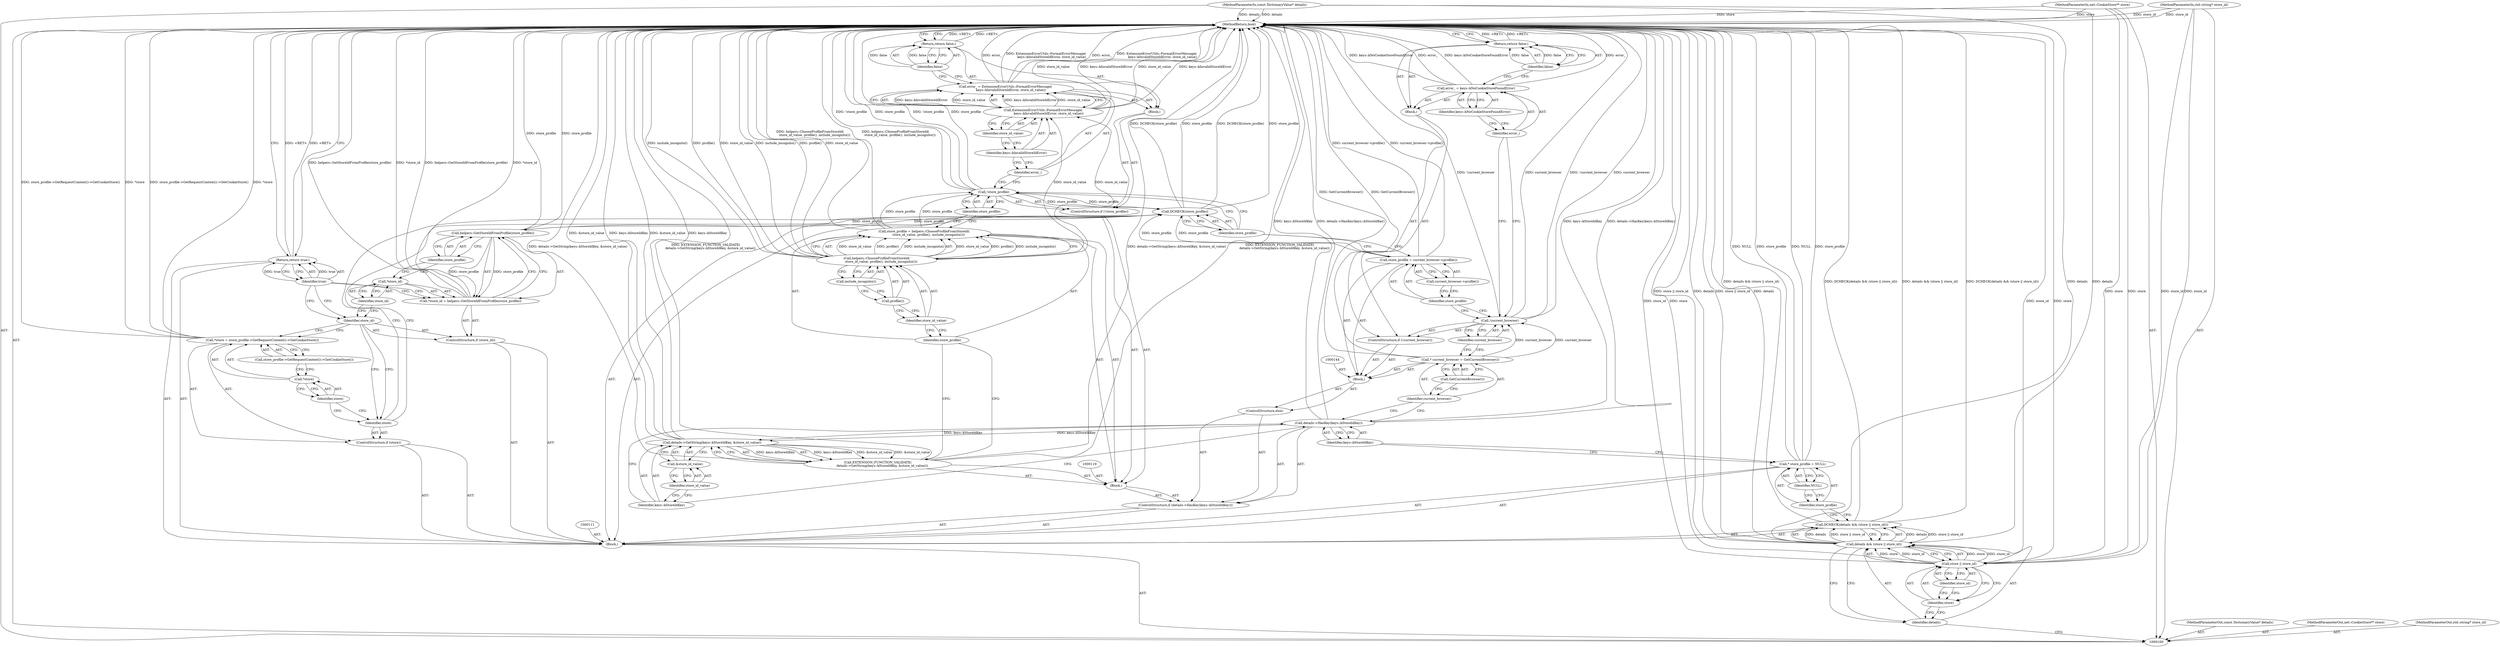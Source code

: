 digraph "1_Chrome_b7e899141194fa27d55a990e38ae8bdcc5183a90" {
"1000177" [label="(MethodReturn,bool)"];
"1000101" [label="(MethodParameterIn,const DictionaryValue* details)"];
"1000262" [label="(MethodParameterOut,const DictionaryValue* details)"];
"1000127" [label="(Call,helpers::ChooseProfileFromStoreId(\n         store_id_value, profile(), include_incognito()))"];
"1000125" [label="(Call,store_profile = helpers::ChooseProfileFromStoreId(\n         store_id_value, profile(), include_incognito()))"];
"1000126" [label="(Identifier,store_profile)"];
"1000129" [label="(Call,profile())"];
"1000130" [label="(Call,include_incognito())"];
"1000128" [label="(Identifier,store_id_value)"];
"1000133" [label="(Identifier,store_profile)"];
"1000134" [label="(Block,)"];
"1000131" [label="(ControlStructure,if (!store_profile))"];
"1000132" [label="(Call,!store_profile)"];
"1000137" [label="(Call,ExtensionErrorUtils::FormatErrorMessage(\n           keys::kInvalidStoreIdError, store_id_value))"];
"1000135" [label="(Call,error_ = ExtensionErrorUtils::FormatErrorMessage(\n           keys::kInvalidStoreIdError, store_id_value))"];
"1000136" [label="(Identifier,error_)"];
"1000138" [label="(Identifier,keys::kInvalidStoreIdError)"];
"1000139" [label="(Identifier,store_id_value)"];
"1000141" [label="(Identifier,false)"];
"1000140" [label="(Return,return false;)"];
"1000142" [label="(ControlStructure,else)"];
"1000145" [label="(Call,* current_browser = GetCurrentBrowser())"];
"1000146" [label="(Identifier,current_browser)"];
"1000147" [label="(Call,GetCurrentBrowser())"];
"1000143" [label="(Block,)"];
"1000150" [label="(Identifier,current_browser)"];
"1000151" [label="(Block,)"];
"1000148" [label="(ControlStructure,if (!current_browser))"];
"1000149" [label="(Call,!current_browser)"];
"1000102" [label="(MethodParameterIn,net::CookieStore** store)"];
"1000263" [label="(MethodParameterOut,net::CookieStore** store)"];
"1000154" [label="(Identifier,keys::kNoCookieStoreFoundError)"];
"1000152" [label="(Call,error_ = keys::kNoCookieStoreFoundError)"];
"1000153" [label="(Identifier,error_)"];
"1000156" [label="(Identifier,false)"];
"1000155" [label="(Return,return false;)"];
"1000159" [label="(Call,current_browser->profile())"];
"1000157" [label="(Call,store_profile = current_browser->profile())"];
"1000158" [label="(Identifier,store_profile)"];
"1000160" [label="(Call,DCHECK(store_profile))"];
"1000161" [label="(Identifier,store_profile)"];
"1000162" [label="(ControlStructure,if (store))"];
"1000163" [label="(Identifier,store)"];
"1000167" [label="(Call,store_profile->GetRequestContext()->GetCookieStore())"];
"1000164" [label="(Call,*store = store_profile->GetRequestContext()->GetCookieStore())"];
"1000165" [label="(Call,*store)"];
"1000166" [label="(Identifier,store)"];
"1000168" [label="(ControlStructure,if (store_id))"];
"1000169" [label="(Identifier,store_id)"];
"1000173" [label="(Call,helpers::GetStoreIdFromProfile(store_profile))"];
"1000170" [label="(Call,*store_id = helpers::GetStoreIdFromProfile(store_profile))"];
"1000171" [label="(Call,*store_id)"];
"1000174" [label="(Identifier,store_profile)"];
"1000172" [label="(Identifier,store_id)"];
"1000103" [label="(MethodParameterIn,std::string* store_id)"];
"1000264" [label="(MethodParameterOut,std::string* store_id)"];
"1000104" [label="(Block,)"];
"1000176" [label="(Identifier,true)"];
"1000175" [label="(Return,return true;)"];
"1000106" [label="(Call,details && (store || store_id))"];
"1000107" [label="(Identifier,details)"];
"1000108" [label="(Call,store || store_id)"];
"1000109" [label="(Identifier,store)"];
"1000105" [label="(Call,DCHECK(details && (store || store_id)))"];
"1000110" [label="(Identifier,store_id)"];
"1000112" [label="(Call,* store_profile = NULL)"];
"1000113" [label="(Identifier,store_profile)"];
"1000114" [label="(Identifier,NULL)"];
"1000117" [label="(Identifier,keys::kStoreIdKey)"];
"1000115" [label="(ControlStructure,if (details->HasKey(keys::kStoreIdKey)))"];
"1000116" [label="(Call,details->HasKey(keys::kStoreIdKey))"];
"1000118" [label="(Block,)"];
"1000120" [label="(Call,EXTENSION_FUNCTION_VALIDATE(\n         details->GetString(keys::kStoreIdKey, &store_id_value)))"];
"1000122" [label="(Identifier,keys::kStoreIdKey)"];
"1000123" [label="(Call,&store_id_value)"];
"1000124" [label="(Identifier,store_id_value)"];
"1000121" [label="(Call,details->GetString(keys::kStoreIdKey, &store_id_value))"];
"1000177" -> "1000100"  [label="AST: "];
"1000177" -> "1000140"  [label="CFG: "];
"1000177" -> "1000155"  [label="CFG: "];
"1000177" -> "1000175"  [label="CFG: "];
"1000155" -> "1000177"  [label="DDG: <RET>"];
"1000140" -> "1000177"  [label="DDG: <RET>"];
"1000175" -> "1000177"  [label="DDG: <RET>"];
"1000106" -> "1000177"  [label="DDG: store || store_id"];
"1000106" -> "1000177"  [label="DDG: details"];
"1000105" -> "1000177"  [label="DDG: DCHECK(details && (store || store_id))"];
"1000105" -> "1000177"  [label="DDG: details && (store || store_id)"];
"1000120" -> "1000177"  [label="DDG: details->GetString(keys::kStoreIdKey, &store_id_value)"];
"1000120" -> "1000177"  [label="DDG: EXTENSION_FUNCTION_VALIDATE(\n         details->GetString(keys::kStoreIdKey, &store_id_value))"];
"1000149" -> "1000177"  [label="DDG: !current_browser"];
"1000149" -> "1000177"  [label="DDG: current_browser"];
"1000152" -> "1000177"  [label="DDG: keys::kNoCookieStoreFoundError"];
"1000152" -> "1000177"  [label="DDG: error_"];
"1000164" -> "1000177"  [label="DDG: *store"];
"1000164" -> "1000177"  [label="DDG: store_profile->GetRequestContext()->GetCookieStore()"];
"1000157" -> "1000177"  [label="DDG: current_browser->profile()"];
"1000116" -> "1000177"  [label="DDG: keys::kStoreIdKey"];
"1000116" -> "1000177"  [label="DDG: details->HasKey(keys::kStoreIdKey)"];
"1000127" -> "1000177"  [label="DDG: include_incognito()"];
"1000127" -> "1000177"  [label="DDG: profile()"];
"1000127" -> "1000177"  [label="DDG: store_id_value"];
"1000112" -> "1000177"  [label="DDG: NULL"];
"1000112" -> "1000177"  [label="DDG: store_profile"];
"1000160" -> "1000177"  [label="DDG: DCHECK(store_profile)"];
"1000160" -> "1000177"  [label="DDG: store_profile"];
"1000121" -> "1000177"  [label="DDG: &store_id_value"];
"1000121" -> "1000177"  [label="DDG: keys::kStoreIdKey"];
"1000132" -> "1000177"  [label="DDG: !store_profile"];
"1000132" -> "1000177"  [label="DDG: store_profile"];
"1000137" -> "1000177"  [label="DDG: store_id_value"];
"1000137" -> "1000177"  [label="DDG: keys::kInvalidStoreIdError"];
"1000103" -> "1000177"  [label="DDG: store_id"];
"1000125" -> "1000177"  [label="DDG: helpers::ChooseProfileFromStoreId(\n         store_id_value, profile(), include_incognito())"];
"1000102" -> "1000177"  [label="DDG: store"];
"1000101" -> "1000177"  [label="DDG: details"];
"1000108" -> "1000177"  [label="DDG: store_id"];
"1000108" -> "1000177"  [label="DDG: store"];
"1000170" -> "1000177"  [label="DDG: helpers::GetStoreIdFromProfile(store_profile)"];
"1000170" -> "1000177"  [label="DDG: *store_id"];
"1000135" -> "1000177"  [label="DDG: error_"];
"1000135" -> "1000177"  [label="DDG: ExtensionErrorUtils::FormatErrorMessage(\n           keys::kInvalidStoreIdError, store_id_value)"];
"1000145" -> "1000177"  [label="DDG: GetCurrentBrowser()"];
"1000173" -> "1000177"  [label="DDG: store_profile"];
"1000101" -> "1000100"  [label="AST: "];
"1000101" -> "1000177"  [label="DDG: details"];
"1000101" -> "1000106"  [label="DDG: details"];
"1000262" -> "1000100"  [label="AST: "];
"1000127" -> "1000125"  [label="AST: "];
"1000127" -> "1000130"  [label="CFG: "];
"1000128" -> "1000127"  [label="AST: "];
"1000129" -> "1000127"  [label="AST: "];
"1000130" -> "1000127"  [label="AST: "];
"1000125" -> "1000127"  [label="CFG: "];
"1000127" -> "1000177"  [label="DDG: include_incognito()"];
"1000127" -> "1000177"  [label="DDG: profile()"];
"1000127" -> "1000177"  [label="DDG: store_id_value"];
"1000127" -> "1000125"  [label="DDG: store_id_value"];
"1000127" -> "1000125"  [label="DDG: profile()"];
"1000127" -> "1000125"  [label="DDG: include_incognito()"];
"1000127" -> "1000137"  [label="DDG: store_id_value"];
"1000125" -> "1000118"  [label="AST: "];
"1000125" -> "1000127"  [label="CFG: "];
"1000126" -> "1000125"  [label="AST: "];
"1000127" -> "1000125"  [label="AST: "];
"1000133" -> "1000125"  [label="CFG: "];
"1000125" -> "1000177"  [label="DDG: helpers::ChooseProfileFromStoreId(\n         store_id_value, profile(), include_incognito())"];
"1000127" -> "1000125"  [label="DDG: store_id_value"];
"1000127" -> "1000125"  [label="DDG: profile()"];
"1000127" -> "1000125"  [label="DDG: include_incognito()"];
"1000125" -> "1000132"  [label="DDG: store_profile"];
"1000126" -> "1000125"  [label="AST: "];
"1000126" -> "1000120"  [label="CFG: "];
"1000128" -> "1000126"  [label="CFG: "];
"1000129" -> "1000127"  [label="AST: "];
"1000129" -> "1000128"  [label="CFG: "];
"1000130" -> "1000129"  [label="CFG: "];
"1000130" -> "1000127"  [label="AST: "];
"1000130" -> "1000129"  [label="CFG: "];
"1000127" -> "1000130"  [label="CFG: "];
"1000128" -> "1000127"  [label="AST: "];
"1000128" -> "1000126"  [label="CFG: "];
"1000129" -> "1000128"  [label="CFG: "];
"1000133" -> "1000132"  [label="AST: "];
"1000133" -> "1000125"  [label="CFG: "];
"1000132" -> "1000133"  [label="CFG: "];
"1000134" -> "1000131"  [label="AST: "];
"1000135" -> "1000134"  [label="AST: "];
"1000140" -> "1000134"  [label="AST: "];
"1000131" -> "1000118"  [label="AST: "];
"1000132" -> "1000131"  [label="AST: "];
"1000134" -> "1000131"  [label="AST: "];
"1000132" -> "1000131"  [label="AST: "];
"1000132" -> "1000133"  [label="CFG: "];
"1000133" -> "1000132"  [label="AST: "];
"1000136" -> "1000132"  [label="CFG: "];
"1000161" -> "1000132"  [label="CFG: "];
"1000132" -> "1000177"  [label="DDG: !store_profile"];
"1000132" -> "1000177"  [label="DDG: store_profile"];
"1000125" -> "1000132"  [label="DDG: store_profile"];
"1000132" -> "1000160"  [label="DDG: store_profile"];
"1000137" -> "1000135"  [label="AST: "];
"1000137" -> "1000139"  [label="CFG: "];
"1000138" -> "1000137"  [label="AST: "];
"1000139" -> "1000137"  [label="AST: "];
"1000135" -> "1000137"  [label="CFG: "];
"1000137" -> "1000177"  [label="DDG: store_id_value"];
"1000137" -> "1000177"  [label="DDG: keys::kInvalidStoreIdError"];
"1000137" -> "1000135"  [label="DDG: keys::kInvalidStoreIdError"];
"1000137" -> "1000135"  [label="DDG: store_id_value"];
"1000127" -> "1000137"  [label="DDG: store_id_value"];
"1000135" -> "1000134"  [label="AST: "];
"1000135" -> "1000137"  [label="CFG: "];
"1000136" -> "1000135"  [label="AST: "];
"1000137" -> "1000135"  [label="AST: "];
"1000141" -> "1000135"  [label="CFG: "];
"1000135" -> "1000177"  [label="DDG: error_"];
"1000135" -> "1000177"  [label="DDG: ExtensionErrorUtils::FormatErrorMessage(\n           keys::kInvalidStoreIdError, store_id_value)"];
"1000137" -> "1000135"  [label="DDG: keys::kInvalidStoreIdError"];
"1000137" -> "1000135"  [label="DDG: store_id_value"];
"1000136" -> "1000135"  [label="AST: "];
"1000136" -> "1000132"  [label="CFG: "];
"1000138" -> "1000136"  [label="CFG: "];
"1000138" -> "1000137"  [label="AST: "];
"1000138" -> "1000136"  [label="CFG: "];
"1000139" -> "1000138"  [label="CFG: "];
"1000139" -> "1000137"  [label="AST: "];
"1000139" -> "1000138"  [label="CFG: "];
"1000137" -> "1000139"  [label="CFG: "];
"1000141" -> "1000140"  [label="AST: "];
"1000141" -> "1000135"  [label="CFG: "];
"1000140" -> "1000141"  [label="CFG: "];
"1000141" -> "1000140"  [label="DDG: false"];
"1000140" -> "1000134"  [label="AST: "];
"1000140" -> "1000141"  [label="CFG: "];
"1000141" -> "1000140"  [label="AST: "];
"1000177" -> "1000140"  [label="CFG: "];
"1000140" -> "1000177"  [label="DDG: <RET>"];
"1000141" -> "1000140"  [label="DDG: false"];
"1000142" -> "1000115"  [label="AST: "];
"1000143" -> "1000142"  [label="AST: "];
"1000145" -> "1000143"  [label="AST: "];
"1000145" -> "1000147"  [label="CFG: "];
"1000146" -> "1000145"  [label="AST: "];
"1000147" -> "1000145"  [label="AST: "];
"1000150" -> "1000145"  [label="CFG: "];
"1000145" -> "1000177"  [label="DDG: GetCurrentBrowser()"];
"1000145" -> "1000149"  [label="DDG: current_browser"];
"1000146" -> "1000145"  [label="AST: "];
"1000146" -> "1000116"  [label="CFG: "];
"1000147" -> "1000146"  [label="CFG: "];
"1000147" -> "1000145"  [label="AST: "];
"1000147" -> "1000146"  [label="CFG: "];
"1000145" -> "1000147"  [label="CFG: "];
"1000143" -> "1000142"  [label="AST: "];
"1000144" -> "1000143"  [label="AST: "];
"1000145" -> "1000143"  [label="AST: "];
"1000148" -> "1000143"  [label="AST: "];
"1000157" -> "1000143"  [label="AST: "];
"1000150" -> "1000149"  [label="AST: "];
"1000150" -> "1000145"  [label="CFG: "];
"1000149" -> "1000150"  [label="CFG: "];
"1000151" -> "1000148"  [label="AST: "];
"1000152" -> "1000151"  [label="AST: "];
"1000155" -> "1000151"  [label="AST: "];
"1000148" -> "1000143"  [label="AST: "];
"1000149" -> "1000148"  [label="AST: "];
"1000151" -> "1000148"  [label="AST: "];
"1000149" -> "1000148"  [label="AST: "];
"1000149" -> "1000150"  [label="CFG: "];
"1000150" -> "1000149"  [label="AST: "];
"1000153" -> "1000149"  [label="CFG: "];
"1000158" -> "1000149"  [label="CFG: "];
"1000149" -> "1000177"  [label="DDG: !current_browser"];
"1000149" -> "1000177"  [label="DDG: current_browser"];
"1000145" -> "1000149"  [label="DDG: current_browser"];
"1000102" -> "1000100"  [label="AST: "];
"1000102" -> "1000177"  [label="DDG: store"];
"1000102" -> "1000108"  [label="DDG: store"];
"1000263" -> "1000100"  [label="AST: "];
"1000154" -> "1000152"  [label="AST: "];
"1000154" -> "1000153"  [label="CFG: "];
"1000152" -> "1000154"  [label="CFG: "];
"1000152" -> "1000151"  [label="AST: "];
"1000152" -> "1000154"  [label="CFG: "];
"1000153" -> "1000152"  [label="AST: "];
"1000154" -> "1000152"  [label="AST: "];
"1000156" -> "1000152"  [label="CFG: "];
"1000152" -> "1000177"  [label="DDG: keys::kNoCookieStoreFoundError"];
"1000152" -> "1000177"  [label="DDG: error_"];
"1000153" -> "1000152"  [label="AST: "];
"1000153" -> "1000149"  [label="CFG: "];
"1000154" -> "1000153"  [label="CFG: "];
"1000156" -> "1000155"  [label="AST: "];
"1000156" -> "1000152"  [label="CFG: "];
"1000155" -> "1000156"  [label="CFG: "];
"1000156" -> "1000155"  [label="DDG: false"];
"1000155" -> "1000151"  [label="AST: "];
"1000155" -> "1000156"  [label="CFG: "];
"1000156" -> "1000155"  [label="AST: "];
"1000177" -> "1000155"  [label="CFG: "];
"1000155" -> "1000177"  [label="DDG: <RET>"];
"1000156" -> "1000155"  [label="DDG: false"];
"1000159" -> "1000157"  [label="AST: "];
"1000159" -> "1000158"  [label="CFG: "];
"1000157" -> "1000159"  [label="CFG: "];
"1000157" -> "1000143"  [label="AST: "];
"1000157" -> "1000159"  [label="CFG: "];
"1000158" -> "1000157"  [label="AST: "];
"1000159" -> "1000157"  [label="AST: "];
"1000161" -> "1000157"  [label="CFG: "];
"1000157" -> "1000177"  [label="DDG: current_browser->profile()"];
"1000157" -> "1000160"  [label="DDG: store_profile"];
"1000158" -> "1000157"  [label="AST: "];
"1000158" -> "1000149"  [label="CFG: "];
"1000159" -> "1000158"  [label="CFG: "];
"1000160" -> "1000104"  [label="AST: "];
"1000160" -> "1000161"  [label="CFG: "];
"1000161" -> "1000160"  [label="AST: "];
"1000163" -> "1000160"  [label="CFG: "];
"1000160" -> "1000177"  [label="DDG: DCHECK(store_profile)"];
"1000160" -> "1000177"  [label="DDG: store_profile"];
"1000157" -> "1000160"  [label="DDG: store_profile"];
"1000132" -> "1000160"  [label="DDG: store_profile"];
"1000160" -> "1000173"  [label="DDG: store_profile"];
"1000161" -> "1000160"  [label="AST: "];
"1000161" -> "1000132"  [label="CFG: "];
"1000161" -> "1000157"  [label="CFG: "];
"1000160" -> "1000161"  [label="CFG: "];
"1000162" -> "1000104"  [label="AST: "];
"1000163" -> "1000162"  [label="AST: "];
"1000164" -> "1000162"  [label="AST: "];
"1000163" -> "1000162"  [label="AST: "];
"1000163" -> "1000160"  [label="CFG: "];
"1000166" -> "1000163"  [label="CFG: "];
"1000169" -> "1000163"  [label="CFG: "];
"1000167" -> "1000164"  [label="AST: "];
"1000167" -> "1000165"  [label="CFG: "];
"1000164" -> "1000167"  [label="CFG: "];
"1000164" -> "1000162"  [label="AST: "];
"1000164" -> "1000167"  [label="CFG: "];
"1000165" -> "1000164"  [label="AST: "];
"1000167" -> "1000164"  [label="AST: "];
"1000169" -> "1000164"  [label="CFG: "];
"1000164" -> "1000177"  [label="DDG: *store"];
"1000164" -> "1000177"  [label="DDG: store_profile->GetRequestContext()->GetCookieStore()"];
"1000165" -> "1000164"  [label="AST: "];
"1000165" -> "1000166"  [label="CFG: "];
"1000166" -> "1000165"  [label="AST: "];
"1000167" -> "1000165"  [label="CFG: "];
"1000166" -> "1000165"  [label="AST: "];
"1000166" -> "1000163"  [label="CFG: "];
"1000165" -> "1000166"  [label="CFG: "];
"1000168" -> "1000104"  [label="AST: "];
"1000169" -> "1000168"  [label="AST: "];
"1000170" -> "1000168"  [label="AST: "];
"1000169" -> "1000168"  [label="AST: "];
"1000169" -> "1000164"  [label="CFG: "];
"1000169" -> "1000163"  [label="CFG: "];
"1000172" -> "1000169"  [label="CFG: "];
"1000176" -> "1000169"  [label="CFG: "];
"1000173" -> "1000170"  [label="AST: "];
"1000173" -> "1000174"  [label="CFG: "];
"1000174" -> "1000173"  [label="AST: "];
"1000170" -> "1000173"  [label="CFG: "];
"1000173" -> "1000177"  [label="DDG: store_profile"];
"1000173" -> "1000170"  [label="DDG: store_profile"];
"1000160" -> "1000173"  [label="DDG: store_profile"];
"1000170" -> "1000168"  [label="AST: "];
"1000170" -> "1000173"  [label="CFG: "];
"1000171" -> "1000170"  [label="AST: "];
"1000173" -> "1000170"  [label="AST: "];
"1000176" -> "1000170"  [label="CFG: "];
"1000170" -> "1000177"  [label="DDG: helpers::GetStoreIdFromProfile(store_profile)"];
"1000170" -> "1000177"  [label="DDG: *store_id"];
"1000173" -> "1000170"  [label="DDG: store_profile"];
"1000171" -> "1000170"  [label="AST: "];
"1000171" -> "1000172"  [label="CFG: "];
"1000172" -> "1000171"  [label="AST: "];
"1000174" -> "1000171"  [label="CFG: "];
"1000174" -> "1000173"  [label="AST: "];
"1000174" -> "1000171"  [label="CFG: "];
"1000173" -> "1000174"  [label="CFG: "];
"1000172" -> "1000171"  [label="AST: "];
"1000172" -> "1000169"  [label="CFG: "];
"1000171" -> "1000172"  [label="CFG: "];
"1000103" -> "1000100"  [label="AST: "];
"1000103" -> "1000177"  [label="DDG: store_id"];
"1000103" -> "1000108"  [label="DDG: store_id"];
"1000264" -> "1000100"  [label="AST: "];
"1000104" -> "1000100"  [label="AST: "];
"1000105" -> "1000104"  [label="AST: "];
"1000111" -> "1000104"  [label="AST: "];
"1000112" -> "1000104"  [label="AST: "];
"1000115" -> "1000104"  [label="AST: "];
"1000160" -> "1000104"  [label="AST: "];
"1000162" -> "1000104"  [label="AST: "];
"1000168" -> "1000104"  [label="AST: "];
"1000175" -> "1000104"  [label="AST: "];
"1000176" -> "1000175"  [label="AST: "];
"1000176" -> "1000170"  [label="CFG: "];
"1000176" -> "1000169"  [label="CFG: "];
"1000175" -> "1000176"  [label="CFG: "];
"1000176" -> "1000175"  [label="DDG: true"];
"1000175" -> "1000104"  [label="AST: "];
"1000175" -> "1000176"  [label="CFG: "];
"1000176" -> "1000175"  [label="AST: "];
"1000177" -> "1000175"  [label="CFG: "];
"1000175" -> "1000177"  [label="DDG: <RET>"];
"1000176" -> "1000175"  [label="DDG: true"];
"1000106" -> "1000105"  [label="AST: "];
"1000106" -> "1000107"  [label="CFG: "];
"1000106" -> "1000108"  [label="CFG: "];
"1000107" -> "1000106"  [label="AST: "];
"1000108" -> "1000106"  [label="AST: "];
"1000105" -> "1000106"  [label="CFG: "];
"1000106" -> "1000177"  [label="DDG: store || store_id"];
"1000106" -> "1000177"  [label="DDG: details"];
"1000106" -> "1000105"  [label="DDG: details"];
"1000106" -> "1000105"  [label="DDG: store || store_id"];
"1000101" -> "1000106"  [label="DDG: details"];
"1000108" -> "1000106"  [label="DDG: store"];
"1000108" -> "1000106"  [label="DDG: store_id"];
"1000107" -> "1000106"  [label="AST: "];
"1000107" -> "1000100"  [label="CFG: "];
"1000109" -> "1000107"  [label="CFG: "];
"1000106" -> "1000107"  [label="CFG: "];
"1000108" -> "1000106"  [label="AST: "];
"1000108" -> "1000109"  [label="CFG: "];
"1000108" -> "1000110"  [label="CFG: "];
"1000109" -> "1000108"  [label="AST: "];
"1000110" -> "1000108"  [label="AST: "];
"1000106" -> "1000108"  [label="CFG: "];
"1000108" -> "1000177"  [label="DDG: store_id"];
"1000108" -> "1000177"  [label="DDG: store"];
"1000108" -> "1000106"  [label="DDG: store"];
"1000108" -> "1000106"  [label="DDG: store_id"];
"1000102" -> "1000108"  [label="DDG: store"];
"1000103" -> "1000108"  [label="DDG: store_id"];
"1000109" -> "1000108"  [label="AST: "];
"1000109" -> "1000107"  [label="CFG: "];
"1000110" -> "1000109"  [label="CFG: "];
"1000108" -> "1000109"  [label="CFG: "];
"1000105" -> "1000104"  [label="AST: "];
"1000105" -> "1000106"  [label="CFG: "];
"1000106" -> "1000105"  [label="AST: "];
"1000113" -> "1000105"  [label="CFG: "];
"1000105" -> "1000177"  [label="DDG: DCHECK(details && (store || store_id))"];
"1000105" -> "1000177"  [label="DDG: details && (store || store_id)"];
"1000106" -> "1000105"  [label="DDG: details"];
"1000106" -> "1000105"  [label="DDG: store || store_id"];
"1000110" -> "1000108"  [label="AST: "];
"1000110" -> "1000109"  [label="CFG: "];
"1000108" -> "1000110"  [label="CFG: "];
"1000112" -> "1000104"  [label="AST: "];
"1000112" -> "1000114"  [label="CFG: "];
"1000113" -> "1000112"  [label="AST: "];
"1000114" -> "1000112"  [label="AST: "];
"1000117" -> "1000112"  [label="CFG: "];
"1000112" -> "1000177"  [label="DDG: NULL"];
"1000112" -> "1000177"  [label="DDG: store_profile"];
"1000113" -> "1000112"  [label="AST: "];
"1000113" -> "1000105"  [label="CFG: "];
"1000114" -> "1000113"  [label="CFG: "];
"1000114" -> "1000112"  [label="AST: "];
"1000114" -> "1000113"  [label="CFG: "];
"1000112" -> "1000114"  [label="CFG: "];
"1000117" -> "1000116"  [label="AST: "];
"1000117" -> "1000112"  [label="CFG: "];
"1000116" -> "1000117"  [label="CFG: "];
"1000115" -> "1000104"  [label="AST: "];
"1000116" -> "1000115"  [label="AST: "];
"1000118" -> "1000115"  [label="AST: "];
"1000142" -> "1000115"  [label="AST: "];
"1000116" -> "1000115"  [label="AST: "];
"1000116" -> "1000117"  [label="CFG: "];
"1000117" -> "1000116"  [label="AST: "];
"1000122" -> "1000116"  [label="CFG: "];
"1000146" -> "1000116"  [label="CFG: "];
"1000116" -> "1000177"  [label="DDG: keys::kStoreIdKey"];
"1000116" -> "1000177"  [label="DDG: details->HasKey(keys::kStoreIdKey)"];
"1000116" -> "1000121"  [label="DDG: keys::kStoreIdKey"];
"1000118" -> "1000115"  [label="AST: "];
"1000119" -> "1000118"  [label="AST: "];
"1000120" -> "1000118"  [label="AST: "];
"1000125" -> "1000118"  [label="AST: "];
"1000131" -> "1000118"  [label="AST: "];
"1000120" -> "1000118"  [label="AST: "];
"1000120" -> "1000121"  [label="CFG: "];
"1000121" -> "1000120"  [label="AST: "];
"1000126" -> "1000120"  [label="CFG: "];
"1000120" -> "1000177"  [label="DDG: details->GetString(keys::kStoreIdKey, &store_id_value)"];
"1000120" -> "1000177"  [label="DDG: EXTENSION_FUNCTION_VALIDATE(\n         details->GetString(keys::kStoreIdKey, &store_id_value))"];
"1000121" -> "1000120"  [label="DDG: keys::kStoreIdKey"];
"1000121" -> "1000120"  [label="DDG: &store_id_value"];
"1000122" -> "1000121"  [label="AST: "];
"1000122" -> "1000116"  [label="CFG: "];
"1000124" -> "1000122"  [label="CFG: "];
"1000123" -> "1000121"  [label="AST: "];
"1000123" -> "1000124"  [label="CFG: "];
"1000124" -> "1000123"  [label="AST: "];
"1000121" -> "1000123"  [label="CFG: "];
"1000124" -> "1000123"  [label="AST: "];
"1000124" -> "1000122"  [label="CFG: "];
"1000123" -> "1000124"  [label="CFG: "];
"1000121" -> "1000120"  [label="AST: "];
"1000121" -> "1000123"  [label="CFG: "];
"1000122" -> "1000121"  [label="AST: "];
"1000123" -> "1000121"  [label="AST: "];
"1000120" -> "1000121"  [label="CFG: "];
"1000121" -> "1000177"  [label="DDG: &store_id_value"];
"1000121" -> "1000177"  [label="DDG: keys::kStoreIdKey"];
"1000121" -> "1000120"  [label="DDG: keys::kStoreIdKey"];
"1000121" -> "1000120"  [label="DDG: &store_id_value"];
"1000116" -> "1000121"  [label="DDG: keys::kStoreIdKey"];
}
